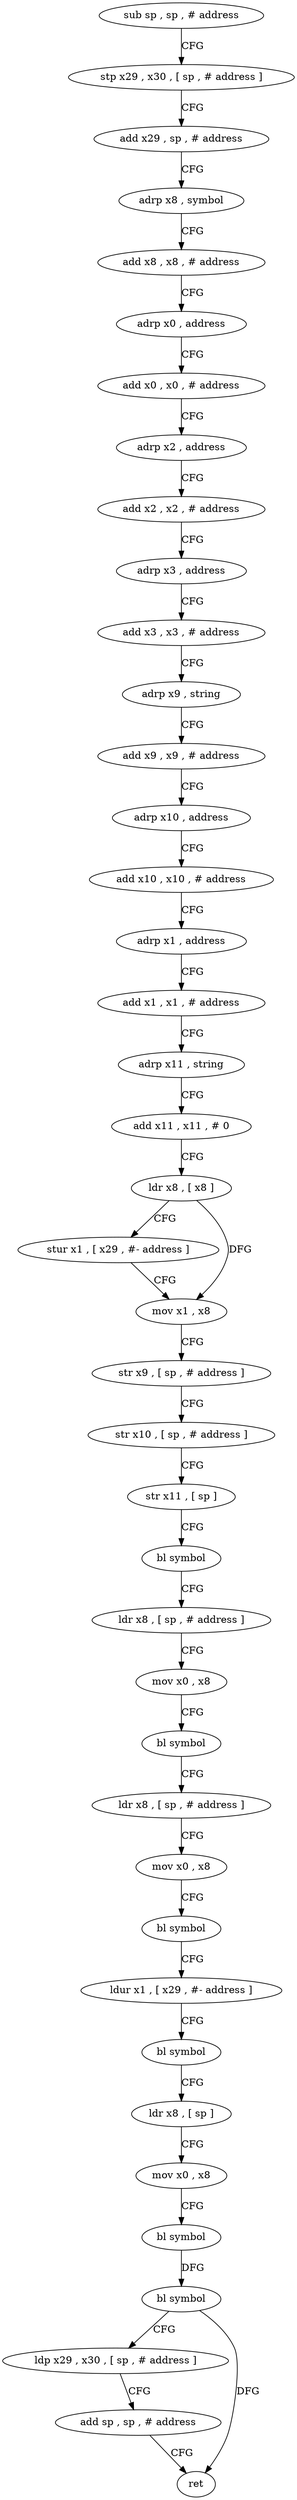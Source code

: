 digraph "func" {
"4213252" [label = "sub sp , sp , # address" ]
"4213256" [label = "stp x29 , x30 , [ sp , # address ]" ]
"4213260" [label = "add x29 , sp , # address" ]
"4213264" [label = "adrp x8 , symbol" ]
"4213268" [label = "add x8 , x8 , # address" ]
"4213272" [label = "adrp x0 , address" ]
"4213276" [label = "add x0 , x0 , # address" ]
"4213280" [label = "adrp x2 , address" ]
"4213284" [label = "add x2 , x2 , # address" ]
"4213288" [label = "adrp x3 , address" ]
"4213292" [label = "add x3 , x3 , # address" ]
"4213296" [label = "adrp x9 , string" ]
"4213300" [label = "add x9 , x9 , # address" ]
"4213304" [label = "adrp x10 , address" ]
"4213308" [label = "add x10 , x10 , # address" ]
"4213312" [label = "adrp x1 , address" ]
"4213316" [label = "add x1 , x1 , # address" ]
"4213320" [label = "adrp x11 , string" ]
"4213324" [label = "add x11 , x11 , # 0" ]
"4213328" [label = "ldr x8 , [ x8 ]" ]
"4213332" [label = "stur x1 , [ x29 , #- address ]" ]
"4213336" [label = "mov x1 , x8" ]
"4213340" [label = "str x9 , [ sp , # address ]" ]
"4213344" [label = "str x10 , [ sp , # address ]" ]
"4213348" [label = "str x11 , [ sp ]" ]
"4213352" [label = "bl symbol" ]
"4213356" [label = "ldr x8 , [ sp , # address ]" ]
"4213360" [label = "mov x0 , x8" ]
"4213364" [label = "bl symbol" ]
"4213368" [label = "ldr x8 , [ sp , # address ]" ]
"4213372" [label = "mov x0 , x8" ]
"4213376" [label = "bl symbol" ]
"4213380" [label = "ldur x1 , [ x29 , #- address ]" ]
"4213384" [label = "bl symbol" ]
"4213388" [label = "ldr x8 , [ sp ]" ]
"4213392" [label = "mov x0 , x8" ]
"4213396" [label = "bl symbol" ]
"4213400" [label = "bl symbol" ]
"4213404" [label = "ldp x29 , x30 , [ sp , # address ]" ]
"4213408" [label = "add sp , sp , # address" ]
"4213412" [label = "ret" ]
"4213252" -> "4213256" [ label = "CFG" ]
"4213256" -> "4213260" [ label = "CFG" ]
"4213260" -> "4213264" [ label = "CFG" ]
"4213264" -> "4213268" [ label = "CFG" ]
"4213268" -> "4213272" [ label = "CFG" ]
"4213272" -> "4213276" [ label = "CFG" ]
"4213276" -> "4213280" [ label = "CFG" ]
"4213280" -> "4213284" [ label = "CFG" ]
"4213284" -> "4213288" [ label = "CFG" ]
"4213288" -> "4213292" [ label = "CFG" ]
"4213292" -> "4213296" [ label = "CFG" ]
"4213296" -> "4213300" [ label = "CFG" ]
"4213300" -> "4213304" [ label = "CFG" ]
"4213304" -> "4213308" [ label = "CFG" ]
"4213308" -> "4213312" [ label = "CFG" ]
"4213312" -> "4213316" [ label = "CFG" ]
"4213316" -> "4213320" [ label = "CFG" ]
"4213320" -> "4213324" [ label = "CFG" ]
"4213324" -> "4213328" [ label = "CFG" ]
"4213328" -> "4213332" [ label = "CFG" ]
"4213328" -> "4213336" [ label = "DFG" ]
"4213332" -> "4213336" [ label = "CFG" ]
"4213336" -> "4213340" [ label = "CFG" ]
"4213340" -> "4213344" [ label = "CFG" ]
"4213344" -> "4213348" [ label = "CFG" ]
"4213348" -> "4213352" [ label = "CFG" ]
"4213352" -> "4213356" [ label = "CFG" ]
"4213356" -> "4213360" [ label = "CFG" ]
"4213360" -> "4213364" [ label = "CFG" ]
"4213364" -> "4213368" [ label = "CFG" ]
"4213368" -> "4213372" [ label = "CFG" ]
"4213372" -> "4213376" [ label = "CFG" ]
"4213376" -> "4213380" [ label = "CFG" ]
"4213380" -> "4213384" [ label = "CFG" ]
"4213384" -> "4213388" [ label = "CFG" ]
"4213388" -> "4213392" [ label = "CFG" ]
"4213392" -> "4213396" [ label = "CFG" ]
"4213396" -> "4213400" [ label = "DFG" ]
"4213400" -> "4213404" [ label = "CFG" ]
"4213400" -> "4213412" [ label = "DFG" ]
"4213404" -> "4213408" [ label = "CFG" ]
"4213408" -> "4213412" [ label = "CFG" ]
}
